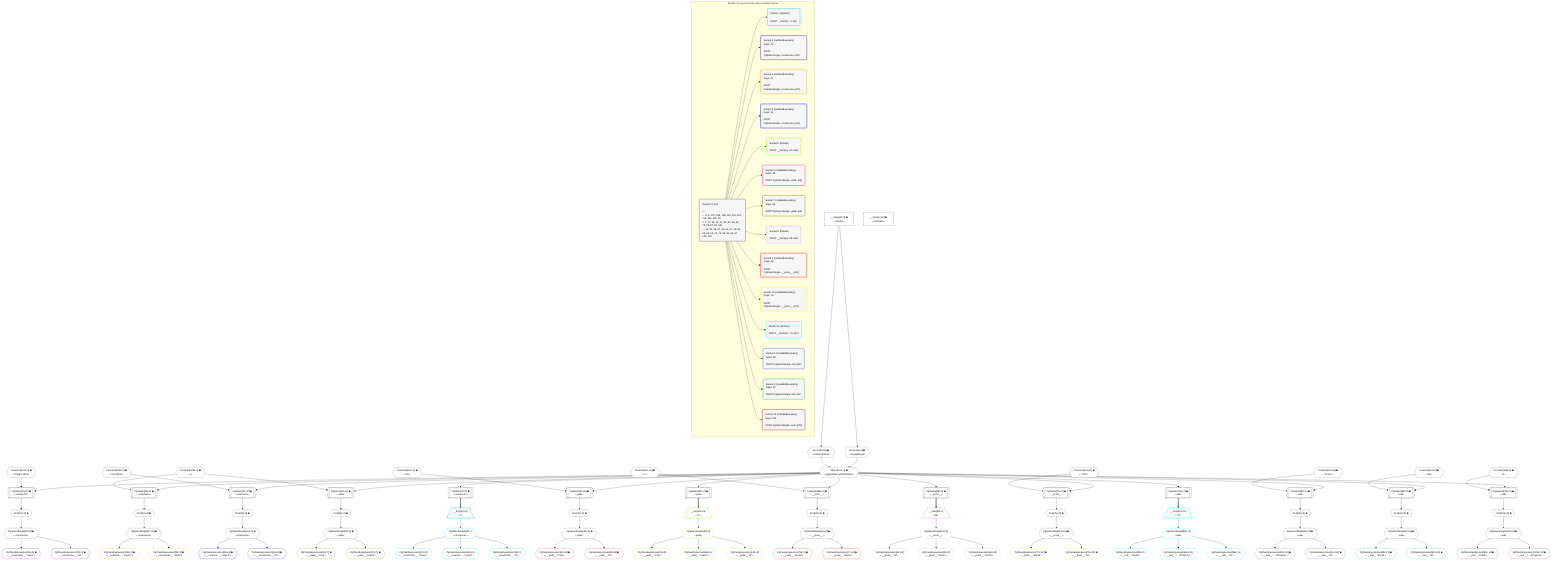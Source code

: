 %%{init: {'themeVariables': { 'fontSize': '12px'}}}%%
graph TD
    classDef path fill:#eee,stroke:#000,color:#000
    classDef plan fill:#fff,stroke-width:1px,color:#000
    classDef itemplan fill:#fff,stroke-width:2px,color:#000
    classDef unbatchedplan fill:#dff,stroke-width:1px,color:#000
    classDef sideeffectplan fill:#fcc,stroke-width:2px,color:#000
    classDef bucket fill:#f6f6f6,color:#000,stroke-width:2px,text-align:left


    %% plan dependencies
    Object10{{"Object[10∈0] ➊<br />ᐸ{pgSettings,withPgClient}ᐳ"}}:::plan
    Access8{{"Access[8∈0] ➊<br />ᐸ2.pgSettingsᐳ"}}:::plan
    Access9{{"Access[9∈0] ➊<br />ᐸ2.withPgClientᐳ"}}:::plan
    Access8 & Access9 --> Object10
    PgSelect17[["PgSelect[17∈0] ➊<br />ᐸconstructorᐳ"]]:::plan
    Constant107{{"Constant[107∈0] ➊<br />ᐸ'Copper Wire'ᐳ"}}:::plan
    Object10 & Constant107 --> PgSelect17
    PgSelect24[["PgSelect[24∈0] ➊<br />ᐸconstructorᐳ"]]:::plan
    Constant108{{"Constant[108∈0] ➊<br />ᐸ2ᐳ"}}:::plan
    Object10 & Constant108 --> PgSelect24
    PgSelect31[["PgSelect[31∈0] ➊<br />ᐸconstructorᐳ"]]:::plan
    Constant109{{"Constant[109∈0] ➊<br />ᐸ'Iron Mine'ᐳ"}}:::plan
    Object10 & Constant109 --> PgSelect31
    PgSelect45[["PgSelect[45∈0] ➊<br />ᐸyieldᐳ"]]:::plan
    Constant110{{"Constant[110∈0] ➊<br />ᐸ'UK'ᐳ"}}:::plan
    Object10 & Constant110 --> PgSelect45
    PgSelect52[["PgSelect[52∈0] ➊<br />ᐸyieldᐳ"]]:::plan
    Object10 & Constant108 --> PgSelect52
    PgSelect66[["PgSelect[66∈0] ➊<br />ᐸ__proto__ᐳ"]]:::plan
    Constant111{{"Constant[111∈0] ➊<br />ᐸ1ᐳ"}}:::plan
    Object10 & Constant111 --> PgSelect66
    PgSelect73[["PgSelect[73∈0] ➊<br />ᐸ__proto__ᐳ"]]:::plan
    Constant112{{"Constant[112∈0] ➊<br />ᐸ'VCS'ᐳ"}}:::plan
    Object10 & Constant112 --> PgSelect73
    PgSelect87[["PgSelect[87∈0] ➊<br />ᐸnullᐳ"]]:::plan
    Constant113{{"Constant[113∈0] ➊<br />ᐸ'10 am'ᐳ"}}:::plan
    Object10 & Constant113 --> PgSelect87
    PgSelect94[["PgSelect[94∈0] ➊<br />ᐸnullᐳ"]]:::plan
    Constant114{{"Constant[114∈0] ➊<br />ᐸ'flat'ᐳ"}}:::plan
    Object10 & Constant114 --> PgSelect94
    PgSelect101[["PgSelect[101∈0] ➊<br />ᐸnullᐳ"]]:::plan
    Constant115{{"Constant[115∈0] ➊<br />ᐸ3ᐳ"}}:::plan
    Object10 & Constant115 --> PgSelect101
    PgSelect7[["PgSelect[7∈0] ➊<br />ᐸconstructorᐳ"]]:::plan
    Object10 --> PgSelect7
    __Value2["__Value[2∈0] ➊<br />ᐸcontextᐳ"]:::plan
    __Value2 --> Access8
    __Value2 --> Access9
    First19{{"First[19∈0] ➊"}}:::plan
    PgSelect17 --> First19
    PgSelectSingle20{{"PgSelectSingle[20∈0] ➊<br />ᐸconstructorᐳ"}}:::plan
    First19 --> PgSelectSingle20
    First26{{"First[26∈0] ➊"}}:::plan
    PgSelect24 --> First26
    PgSelectSingle27{{"PgSelectSingle[27∈0] ➊<br />ᐸconstructorᐳ"}}:::plan
    First26 --> PgSelectSingle27
    First33{{"First[33∈0] ➊"}}:::plan
    PgSelect31 --> First33
    PgSelectSingle34{{"PgSelectSingle[34∈0] ➊<br />ᐸconstructorᐳ"}}:::plan
    First33 --> PgSelectSingle34
    PgSelect37[["PgSelect[37∈0] ➊<br />ᐸyieldᐳ"]]:::plan
    Object10 --> PgSelect37
    First47{{"First[47∈0] ➊"}}:::plan
    PgSelect45 --> First47
    PgSelectSingle48{{"PgSelectSingle[48∈0] ➊<br />ᐸyieldᐳ"}}:::plan
    First47 --> PgSelectSingle48
    First54{{"First[54∈0] ➊"}}:::plan
    PgSelect52 --> First54
    PgSelectSingle55{{"PgSelectSingle[55∈0] ➊<br />ᐸyieldᐳ"}}:::plan
    First54 --> PgSelectSingle55
    PgSelect58[["PgSelect[58∈0] ➊<br />ᐸ__proto__ᐳ"]]:::plan
    Object10 --> PgSelect58
    First68{{"First[68∈0] ➊"}}:::plan
    PgSelect66 --> First68
    PgSelectSingle69{{"PgSelectSingle[69∈0] ➊<br />ᐸ__proto__ᐳ"}}:::plan
    First68 --> PgSelectSingle69
    First75{{"First[75∈0] ➊"}}:::plan
    PgSelect73 --> First75
    PgSelectSingle76{{"PgSelectSingle[76∈0] ➊<br />ᐸ__proto__ᐳ"}}:::plan
    First75 --> PgSelectSingle76
    PgSelect79[["PgSelect[79∈0] ➊<br />ᐸnullᐳ"]]:::plan
    Object10 --> PgSelect79
    First89{{"First[89∈0] ➊"}}:::plan
    PgSelect87 --> First89
    PgSelectSingle90{{"PgSelectSingle[90∈0] ➊<br />ᐸnullᐳ"}}:::plan
    First89 --> PgSelectSingle90
    First96{{"First[96∈0] ➊"}}:::plan
    PgSelect94 --> First96
    PgSelectSingle97{{"PgSelectSingle[97∈0] ➊<br />ᐸnullᐳ"}}:::plan
    First96 --> PgSelectSingle97
    First103{{"First[103∈0] ➊"}}:::plan
    PgSelect101 --> First103
    PgSelectSingle104{{"PgSelectSingle[104∈0] ➊<br />ᐸnullᐳ"}}:::plan
    First103 --> PgSelectSingle104
    __Value4["__Value[4∈0] ➊<br />ᐸrootValueᐳ"]:::plan
    __Item11[/"__Item[11∈1]<br />ᐸ7ᐳ"\]:::itemplan
    PgSelect7 ==> __Item11
    PgSelectSingle12{{"PgSelectSingle[12∈1]<br />ᐸconstructorᐳ"}}:::plan
    __Item11 --> PgSelectSingle12
    PgClassExpression13{{"PgClassExpression[13∈1]<br />ᐸ__constructor__.”name”ᐳ"}}:::plan
    PgSelectSingle12 --> PgClassExpression13
    PgClassExpression14{{"PgClassExpression[14∈1]<br />ᐸ__construc..._.”export”ᐳ"}}:::plan
    PgSelectSingle12 --> PgClassExpression14
    PgClassExpression15{{"PgClassExpression[15∈1]<br />ᐸ__constructor__.”id”ᐳ"}}:::plan
    PgSelectSingle12 --> PgClassExpression15
    PgClassExpression21{{"PgClassExpression[21∈2] ➊<br />ᐸ__constructor__.”name”ᐳ"}}:::plan
    PgSelectSingle20 --> PgClassExpression21
    PgClassExpression22{{"PgClassExpression[22∈2] ➊<br />ᐸ__constructor__.”id”ᐳ"}}:::plan
    PgSelectSingle20 --> PgClassExpression22
    PgClassExpression28{{"PgClassExpression[28∈3] ➊<br />ᐸ__construc..._.”export”ᐳ"}}:::plan
    PgSelectSingle27 --> PgClassExpression28
    PgClassExpression29{{"PgClassExpression[29∈3] ➊<br />ᐸ__constructor__.”name”ᐳ"}}:::plan
    PgSelectSingle27 --> PgClassExpression29
    PgClassExpression35{{"PgClassExpression[35∈4] ➊<br />ᐸ__construc..._.”export”ᐳ"}}:::plan
    PgSelectSingle34 --> PgClassExpression35
    PgClassExpression36{{"PgClassExpression[36∈4] ➊<br />ᐸ__constructor__.”id”ᐳ"}}:::plan
    PgSelectSingle34 --> PgClassExpression36
    __Item39[/"__Item[39∈5]<br />ᐸ37ᐳ"\]:::itemplan
    PgSelect37 ==> __Item39
    PgSelectSingle40{{"PgSelectSingle[40∈5]<br />ᐸyieldᐳ"}}:::plan
    __Item39 --> PgSelectSingle40
    PgClassExpression41{{"PgClassExpression[41∈5]<br />ᐸ__yield__.”crop”ᐳ"}}:::plan
    PgSelectSingle40 --> PgClassExpression41
    PgClassExpression42{{"PgClassExpression[42∈5]<br />ᐸ__yield__.”export”ᐳ"}}:::plan
    PgSelectSingle40 --> PgClassExpression42
    PgClassExpression43{{"PgClassExpression[43∈5]<br />ᐸ__yield__.”id”ᐳ"}}:::plan
    PgSelectSingle40 --> PgClassExpression43
    PgClassExpression49{{"PgClassExpression[49∈6] ➊<br />ᐸ__yield__.”crop”ᐳ"}}:::plan
    PgSelectSingle48 --> PgClassExpression49
    PgClassExpression50{{"PgClassExpression[50∈6] ➊<br />ᐸ__yield__.”id”ᐳ"}}:::plan
    PgSelectSingle48 --> PgClassExpression50
    PgClassExpression56{{"PgClassExpression[56∈7] ➊<br />ᐸ__yield__.”crop”ᐳ"}}:::plan
    PgSelectSingle55 --> PgClassExpression56
    PgClassExpression57{{"PgClassExpression[57∈7] ➊<br />ᐸ__yield__.”export”ᐳ"}}:::plan
    PgSelectSingle55 --> PgClassExpression57
    __Item60[/"__Item[60∈8]<br />ᐸ58ᐳ"\]:::itemplan
    PgSelect58 ==> __Item60
    PgSelectSingle61{{"PgSelectSingle[61∈8]<br />ᐸ__proto__ᐳ"}}:::plan
    __Item60 --> PgSelectSingle61
    PgClassExpression62{{"PgClassExpression[62∈8]<br />ᐸ__proto__.”id”ᐳ"}}:::plan
    PgSelectSingle61 --> PgClassExpression62
    PgClassExpression63{{"PgClassExpression[63∈8]<br />ᐸ__proto__.”name”ᐳ"}}:::plan
    PgSelectSingle61 --> PgClassExpression63
    PgClassExpression64{{"PgClassExpression[64∈8]<br />ᐸ__proto__.”brand”ᐳ"}}:::plan
    PgSelectSingle61 --> PgClassExpression64
    PgClassExpression70{{"PgClassExpression[70∈9] ➊<br />ᐸ__proto__.”brand”ᐳ"}}:::plan
    PgSelectSingle69 --> PgClassExpression70
    PgClassExpression71{{"PgClassExpression[71∈9] ➊<br />ᐸ__proto__.”name”ᐳ"}}:::plan
    PgSelectSingle69 --> PgClassExpression71
    PgClassExpression77{{"PgClassExpression[77∈10] ➊<br />ᐸ__proto__.”brand”ᐳ"}}:::plan
    PgSelectSingle76 --> PgClassExpression77
    PgClassExpression78{{"PgClassExpression[78∈10] ➊<br />ᐸ__proto__.”id”ᐳ"}}:::plan
    PgSelectSingle76 --> PgClassExpression78
    __Item81[/"__Item[81∈11]<br />ᐸ79ᐳ"\]:::itemplan
    PgSelect79 ==> __Item81
    PgSelectSingle82{{"PgSelectSingle[82∈11]<br />ᐸnullᐳ"}}:::plan
    __Item81 --> PgSelectSingle82
    PgClassExpression83{{"PgClassExpression[83∈11]<br />ᐸ__null__.”break”ᐳ"}}:::plan
    PgSelectSingle82 --> PgClassExpression83
    PgClassExpression84{{"PgClassExpression[84∈11]<br />ᐸ__null__.”...nProperty”ᐳ"}}:::plan
    PgSelectSingle82 --> PgClassExpression84
    PgClassExpression85{{"PgClassExpression[85∈11]<br />ᐸ__null__.”id”ᐳ"}}:::plan
    PgSelectSingle82 --> PgClassExpression85
    PgClassExpression91{{"PgClassExpression[91∈12] ➊<br />ᐸ__null__.”...nProperty”ᐳ"}}:::plan
    PgSelectSingle90 --> PgClassExpression91
    PgClassExpression92{{"PgClassExpression[92∈12] ➊<br />ᐸ__null__.”id”ᐳ"}}:::plan
    PgSelectSingle90 --> PgClassExpression92
    PgClassExpression98{{"PgClassExpression[98∈13] ➊<br />ᐸ__null__.”break”ᐳ"}}:::plan
    PgSelectSingle97 --> PgClassExpression98
    PgClassExpression99{{"PgClassExpression[99∈13] ➊<br />ᐸ__null__.”id”ᐳ"}}:::plan
    PgSelectSingle97 --> PgClassExpression99
    PgClassExpression105{{"PgClassExpression[105∈14] ➊<br />ᐸ__null__.”break”ᐳ"}}:::plan
    PgSelectSingle104 --> PgClassExpression105
    PgClassExpression106{{"PgClassExpression[106∈14] ➊<br />ᐸ__null__.”...nProperty”ᐳ"}}:::plan
    PgSelectSingle104 --> PgClassExpression106

    %% define steps

    subgraph "Buckets for queries/v4/js-reserved-table-names"
    Bucket0("Bucket 0 (root)<br /><br />1: <br />ᐳ: 8, 9, 107, 108, 109, 110, 111, 112, 113, 114, 115, 10<br />2: 7, 17, 24, 31, 37, 45, 52, 58, 66, 73, 79, 87, 94, 101<br />ᐳ: 19, 20, 26, 27, 33, 34, 47, 48, 54, 55, 68, 69, 75, 76, 89, 90, 96, 97, 103, 104"):::bucket
    classDef bucket0 stroke:#696969
    class Bucket0,__Value2,__Value4,PgSelect7,Access8,Access9,Object10,PgSelect17,First19,PgSelectSingle20,PgSelect24,First26,PgSelectSingle27,PgSelect31,First33,PgSelectSingle34,PgSelect37,PgSelect45,First47,PgSelectSingle48,PgSelect52,First54,PgSelectSingle55,PgSelect58,PgSelect66,First68,PgSelectSingle69,PgSelect73,First75,PgSelectSingle76,PgSelect79,PgSelect87,First89,PgSelectSingle90,PgSelect94,First96,PgSelectSingle97,PgSelect101,First103,PgSelectSingle104,Constant107,Constant108,Constant109,Constant110,Constant111,Constant112,Constant113,Constant114,Constant115 bucket0
    Bucket1("Bucket 1 (listItem)<br /><br />ROOT __Item{1}ᐸ7ᐳ[11]"):::bucket
    classDef bucket1 stroke:#00bfff
    class Bucket1,__Item11,PgSelectSingle12,PgClassExpression13,PgClassExpression14,PgClassExpression15 bucket1
    Bucket2("Bucket 2 (nullableBoundary)<br />Deps: 20<br /><br />ROOT PgSelectSingleᐸconstructorᐳ[20]"):::bucket
    classDef bucket2 stroke:#7f007f
    class Bucket2,PgClassExpression21,PgClassExpression22 bucket2
    Bucket3("Bucket 3 (nullableBoundary)<br />Deps: 27<br /><br />ROOT PgSelectSingleᐸconstructorᐳ[27]"):::bucket
    classDef bucket3 stroke:#ffa500
    class Bucket3,PgClassExpression28,PgClassExpression29 bucket3
    Bucket4("Bucket 4 (nullableBoundary)<br />Deps: 34<br /><br />ROOT PgSelectSingleᐸconstructorᐳ[34]"):::bucket
    classDef bucket4 stroke:#0000ff
    class Bucket4,PgClassExpression35,PgClassExpression36 bucket4
    Bucket5("Bucket 5 (listItem)<br /><br />ROOT __Item{5}ᐸ37ᐳ[39]"):::bucket
    classDef bucket5 stroke:#7fff00
    class Bucket5,__Item39,PgSelectSingle40,PgClassExpression41,PgClassExpression42,PgClassExpression43 bucket5
    Bucket6("Bucket 6 (nullableBoundary)<br />Deps: 48<br /><br />ROOT PgSelectSingleᐸyieldᐳ[48]"):::bucket
    classDef bucket6 stroke:#ff1493
    class Bucket6,PgClassExpression49,PgClassExpression50 bucket6
    Bucket7("Bucket 7 (nullableBoundary)<br />Deps: 55<br /><br />ROOT PgSelectSingleᐸyieldᐳ[55]"):::bucket
    classDef bucket7 stroke:#808000
    class Bucket7,PgClassExpression56,PgClassExpression57 bucket7
    Bucket8("Bucket 8 (listItem)<br /><br />ROOT __Item{8}ᐸ58ᐳ[60]"):::bucket
    classDef bucket8 stroke:#dda0dd
    class Bucket8,__Item60,PgSelectSingle61,PgClassExpression62,PgClassExpression63,PgClassExpression64 bucket8
    Bucket9("Bucket 9 (nullableBoundary)<br />Deps: 69<br /><br />ROOT PgSelectSingleᐸ__proto__ᐳ[69]"):::bucket
    classDef bucket9 stroke:#ff0000
    class Bucket9,PgClassExpression70,PgClassExpression71 bucket9
    Bucket10("Bucket 10 (nullableBoundary)<br />Deps: 76<br /><br />ROOT PgSelectSingleᐸ__proto__ᐳ[76]"):::bucket
    classDef bucket10 stroke:#ffff00
    class Bucket10,PgClassExpression77,PgClassExpression78 bucket10
    Bucket11("Bucket 11 (listItem)<br /><br />ROOT __Item{11}ᐸ79ᐳ[81]"):::bucket
    classDef bucket11 stroke:#00ffff
    class Bucket11,__Item81,PgSelectSingle82,PgClassExpression83,PgClassExpression84,PgClassExpression85 bucket11
    Bucket12("Bucket 12 (nullableBoundary)<br />Deps: 90<br /><br />ROOT PgSelectSingleᐸnullᐳ[90]"):::bucket
    classDef bucket12 stroke:#4169e1
    class Bucket12,PgClassExpression91,PgClassExpression92 bucket12
    Bucket13("Bucket 13 (nullableBoundary)<br />Deps: 97<br /><br />ROOT PgSelectSingleᐸnullᐳ[97]"):::bucket
    classDef bucket13 stroke:#3cb371
    class Bucket13,PgClassExpression98,PgClassExpression99 bucket13
    Bucket14("Bucket 14 (nullableBoundary)<br />Deps: 104<br /><br />ROOT PgSelectSingleᐸnullᐳ[104]"):::bucket
    classDef bucket14 stroke:#a52a2a
    class Bucket14,PgClassExpression105,PgClassExpression106 bucket14
    Bucket0 --> Bucket1 & Bucket2 & Bucket3 & Bucket4 & Bucket5 & Bucket6 & Bucket7 & Bucket8 & Bucket9 & Bucket10 & Bucket11 & Bucket12 & Bucket13 & Bucket14
    end